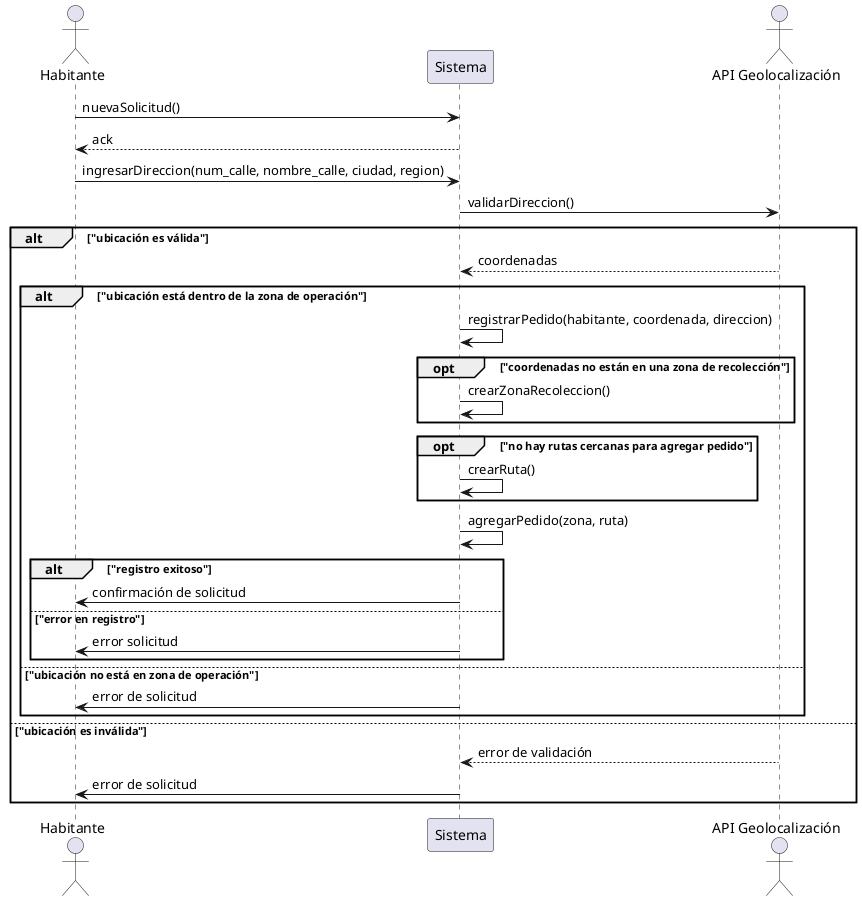 @startuml
actor Habitante                 as Habitante
participant Sistema             as Sistema
actor "API Geolocalización"     as api_geo

Habitante -> Sistema: nuevaSolicitud()
Sistema --> Habitante: ack
Habitante -> Sistema: ingresarDireccion(num_calle, nombre_calle, ciudad, region)
Sistema -> api_geo: validarDireccion()

alt "ubicación es válida"
	api_geo --> Sistema: coordenadas
	alt "ubicación está dentro de la zona de operación"
		Sistema -> Sistema: registrarPedido(habitante, coordenada, direccion)
		
		opt "coordenadas no están en una zona de recolección"
				Sistema -> Sistema: crearZonaRecoleccion()
		end
		
		opt "no hay rutas cercanas para agregar pedido"
				Sistema -> Sistema: crearRuta()
		end
		
		Sistema -> Sistema: agregarPedido(zona, ruta)
		
		alt "registro exitoso"
				Sistema -> Habitante: confirmación de solicitud
		else "error en registro"
				Sistema -> Habitante: error solicitud
		end
	else "ubicación no está en zona de operación"
		Sistema -> Habitante: error de solicitud
	end
else "ubicación es inválida"
	api_geo --> Sistema: error de validación
	Sistema -> Habitante: error de solicitud
end

@enduml
